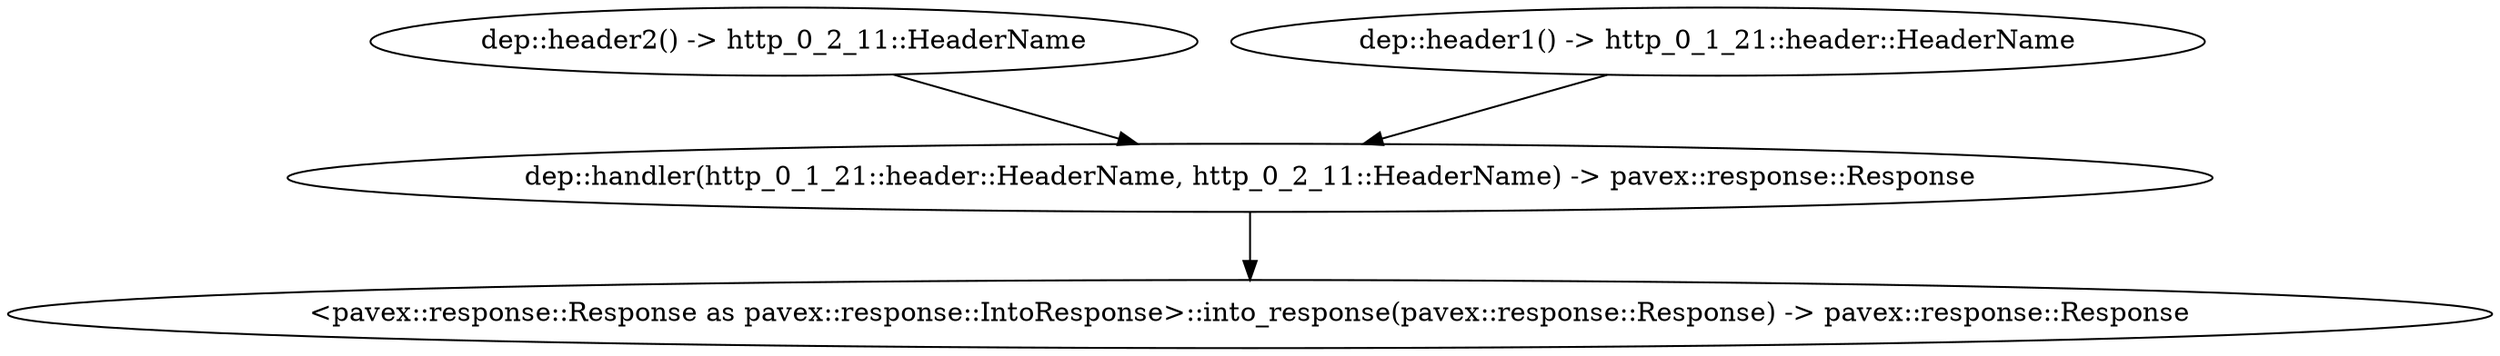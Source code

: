 digraph "GET /handler - 0" {
    0 [ label = "dep::handler(http_0_1_21::header::HeaderName, http_0_2_11::HeaderName) -> pavex::response::Response"]
    1 [ label = "dep::header2() -> http_0_2_11::HeaderName"]
    2 [ label = "dep::header1() -> http_0_1_21::header::HeaderName"]
    3 [ label = "<pavex::response::Response as pavex::response::IntoResponse>::into_response(pavex::response::Response) -> pavex::response::Response"]
    1 -> 0 [ ]
    2 -> 0 [ ]
    0 -> 3 [ ]
}

digraph "* /handler - 0" {
    0 [ label = "pavex::router::default_fallback(&pavex::extract::route::AllowedMethods) -> pavex::response::Response"]
    2 [ label = "<pavex::response::Response as pavex::response::IntoResponse>::into_response(pavex::response::Response) -> pavex::response::Response"]
    3 [ label = "&pavex::extract::route::AllowedMethods"]
    0 -> 2 [ ]
    3 -> 0 [ ]
}

digraph app_state {
    0 [ label = "crate::ApplicationState() -> crate::ApplicationState"]
}